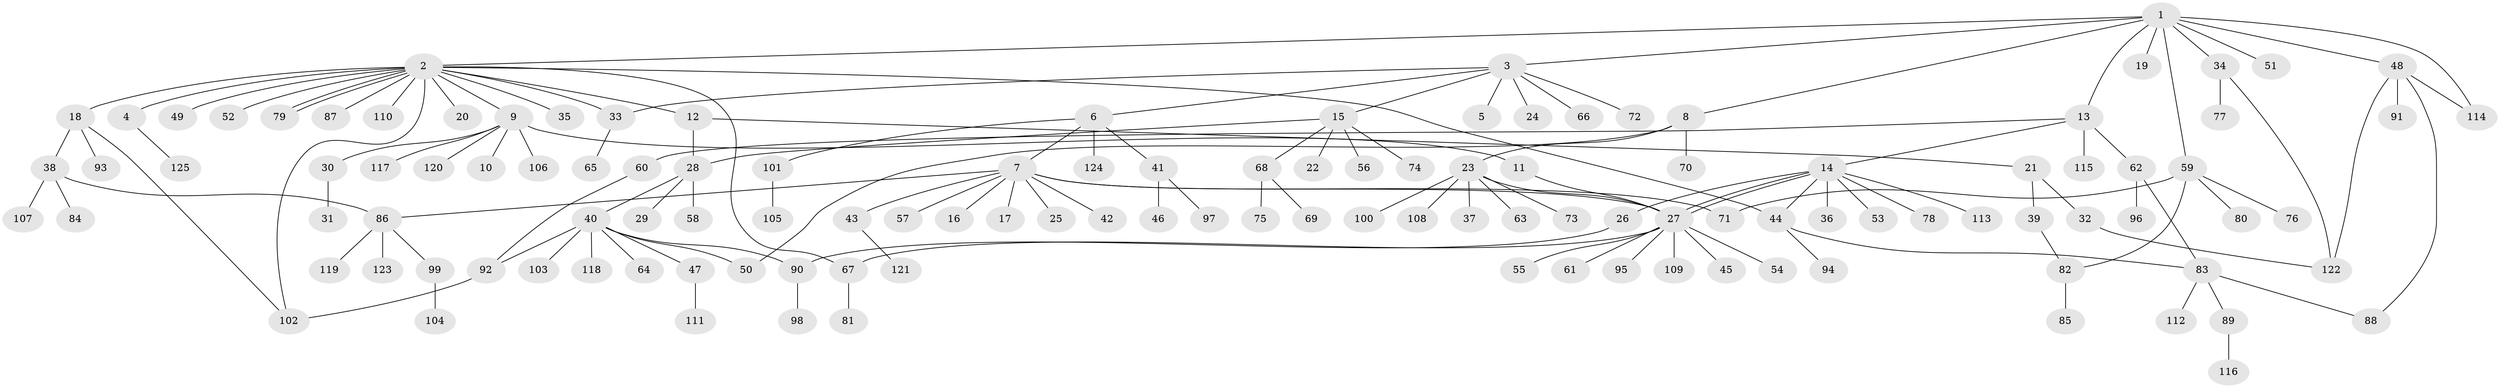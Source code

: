 // coarse degree distribution, {8: 0.0392156862745098, 4: 0.1568627450980392, 1: 0.2549019607843137, 6: 0.0196078431372549, 3: 0.19607843137254902, 2: 0.27450980392156865, 5: 0.058823529411764705}
// Generated by graph-tools (version 1.1) at 2025/50/03/04/25 22:50:34]
// undirected, 125 vertices, 146 edges
graph export_dot {
  node [color=gray90,style=filled];
  1;
  2;
  3;
  4;
  5;
  6;
  7;
  8;
  9;
  10;
  11;
  12;
  13;
  14;
  15;
  16;
  17;
  18;
  19;
  20;
  21;
  22;
  23;
  24;
  25;
  26;
  27;
  28;
  29;
  30;
  31;
  32;
  33;
  34;
  35;
  36;
  37;
  38;
  39;
  40;
  41;
  42;
  43;
  44;
  45;
  46;
  47;
  48;
  49;
  50;
  51;
  52;
  53;
  54;
  55;
  56;
  57;
  58;
  59;
  60;
  61;
  62;
  63;
  64;
  65;
  66;
  67;
  68;
  69;
  70;
  71;
  72;
  73;
  74;
  75;
  76;
  77;
  78;
  79;
  80;
  81;
  82;
  83;
  84;
  85;
  86;
  87;
  88;
  89;
  90;
  91;
  92;
  93;
  94;
  95;
  96;
  97;
  98;
  99;
  100;
  101;
  102;
  103;
  104;
  105;
  106;
  107;
  108;
  109;
  110;
  111;
  112;
  113;
  114;
  115;
  116;
  117;
  118;
  119;
  120;
  121;
  122;
  123;
  124;
  125;
  1 -- 2;
  1 -- 3;
  1 -- 8;
  1 -- 13;
  1 -- 19;
  1 -- 34;
  1 -- 48;
  1 -- 51;
  1 -- 59;
  1 -- 114;
  2 -- 4;
  2 -- 9;
  2 -- 12;
  2 -- 18;
  2 -- 20;
  2 -- 33;
  2 -- 35;
  2 -- 44;
  2 -- 49;
  2 -- 52;
  2 -- 67;
  2 -- 79;
  2 -- 79;
  2 -- 87;
  2 -- 102;
  2 -- 110;
  3 -- 5;
  3 -- 6;
  3 -- 15;
  3 -- 24;
  3 -- 33;
  3 -- 66;
  3 -- 72;
  4 -- 125;
  6 -- 7;
  6 -- 41;
  6 -- 101;
  6 -- 124;
  7 -- 16;
  7 -- 17;
  7 -- 25;
  7 -- 27;
  7 -- 42;
  7 -- 43;
  7 -- 57;
  7 -- 71;
  7 -- 86;
  8 -- 23;
  8 -- 50;
  8 -- 70;
  9 -- 10;
  9 -- 11;
  9 -- 30;
  9 -- 106;
  9 -- 117;
  9 -- 120;
  11 -- 27;
  12 -- 21;
  12 -- 28;
  13 -- 14;
  13 -- 60;
  13 -- 62;
  13 -- 115;
  14 -- 26;
  14 -- 27;
  14 -- 27;
  14 -- 36;
  14 -- 44;
  14 -- 53;
  14 -- 78;
  14 -- 113;
  15 -- 22;
  15 -- 28;
  15 -- 56;
  15 -- 68;
  15 -- 74;
  18 -- 38;
  18 -- 93;
  18 -- 102;
  21 -- 32;
  21 -- 39;
  23 -- 27;
  23 -- 37;
  23 -- 63;
  23 -- 73;
  23 -- 100;
  23 -- 108;
  26 -- 90;
  27 -- 45;
  27 -- 54;
  27 -- 55;
  27 -- 61;
  27 -- 67;
  27 -- 95;
  27 -- 109;
  28 -- 29;
  28 -- 40;
  28 -- 58;
  30 -- 31;
  32 -- 122;
  33 -- 65;
  34 -- 77;
  34 -- 122;
  38 -- 84;
  38 -- 86;
  38 -- 107;
  39 -- 82;
  40 -- 47;
  40 -- 50;
  40 -- 64;
  40 -- 90;
  40 -- 92;
  40 -- 103;
  40 -- 118;
  41 -- 46;
  41 -- 97;
  43 -- 121;
  44 -- 83;
  44 -- 94;
  47 -- 111;
  48 -- 88;
  48 -- 91;
  48 -- 114;
  48 -- 122;
  59 -- 71;
  59 -- 76;
  59 -- 80;
  59 -- 82;
  60 -- 92;
  62 -- 83;
  62 -- 96;
  67 -- 81;
  68 -- 69;
  68 -- 75;
  82 -- 85;
  83 -- 88;
  83 -- 89;
  83 -- 112;
  86 -- 99;
  86 -- 119;
  86 -- 123;
  89 -- 116;
  90 -- 98;
  92 -- 102;
  99 -- 104;
  101 -- 105;
}
